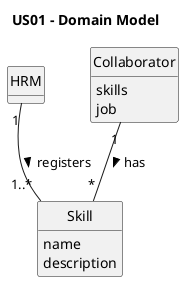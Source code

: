 @startuml
skinparam monochrome true
skinparam packageStyle rectangle
skinparam shadowing false

'left to right direction

skinparam classAttributeIconSize 0

hide circle
hide methods

title US01 - Domain Model

class HRM{

}

class Skill{
    name
    description
}

class Collaborator{
    skills
    job
}

HRM "1" -- "1..*" Skill : "registers >"
Collaborator "1" -- "*" Skill : "has >"

@enduml